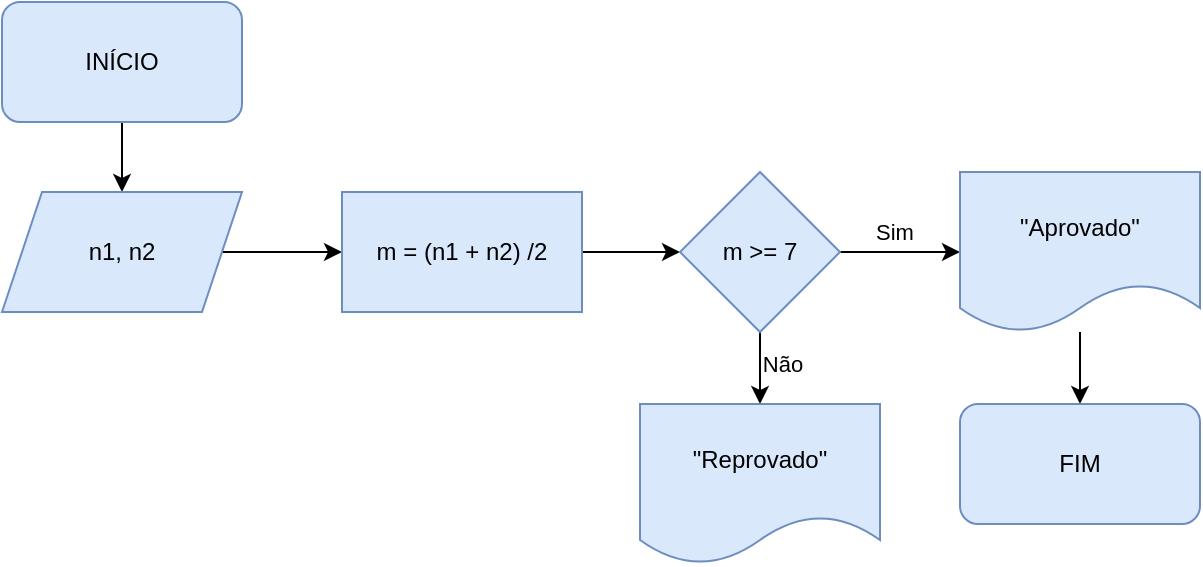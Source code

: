 <mxfile version="26.0.11">
  <diagram name="Página-1" id="3FB31W6lnzkkbIFUuxk8">
    <mxGraphModel dx="1674" dy="796" grid="1" gridSize="10" guides="1" tooltips="1" connect="1" arrows="1" fold="1" page="1" pageScale="1" pageWidth="827" pageHeight="1169" math="0" shadow="0">
      <root>
        <mxCell id="0" />
        <mxCell id="1" parent="0" />
        <mxCell id="vgUfGtnhfAbGP5xbuHzQ-3" value="" style="edgeStyle=orthogonalEdgeStyle;rounded=0;orthogonalLoop=1;jettySize=auto;html=1;entryX=0.5;entryY=0;entryDx=0;entryDy=0;" parent="1" source="vgUfGtnhfAbGP5xbuHzQ-1" target="vgUfGtnhfAbGP5xbuHzQ-4" edge="1">
          <mxGeometry relative="1" as="geometry">
            <mxPoint x="28" y="414" as="targetPoint" />
          </mxGeometry>
        </mxCell>
        <mxCell id="vgUfGtnhfAbGP5xbuHzQ-1" value="INÍCIO" style="rounded=1;whiteSpace=wrap;html=1;fillColor=#dae8fc;strokeColor=#6c8ebf;" parent="1" vertex="1">
          <mxGeometry x="49" y="319" width="120" height="60" as="geometry" />
        </mxCell>
        <mxCell id="vgUfGtnhfAbGP5xbuHzQ-6" value="" style="edgeStyle=orthogonalEdgeStyle;rounded=0;orthogonalLoop=1;jettySize=auto;html=1;" parent="1" source="vgUfGtnhfAbGP5xbuHzQ-4" target="vgUfGtnhfAbGP5xbuHzQ-5" edge="1">
          <mxGeometry relative="1" as="geometry" />
        </mxCell>
        <mxCell id="vgUfGtnhfAbGP5xbuHzQ-4" value="n1, n2" style="shape=parallelogram;perimeter=parallelogramPerimeter;whiteSpace=wrap;html=1;fixedSize=1;fillColor=#dae8fc;strokeColor=#6c8ebf;" parent="1" vertex="1">
          <mxGeometry x="49" y="414" width="120" height="60" as="geometry" />
        </mxCell>
        <mxCell id="vgUfGtnhfAbGP5xbuHzQ-8" value="" style="edgeStyle=orthogonalEdgeStyle;rounded=0;orthogonalLoop=1;jettySize=auto;html=1;" parent="1" source="vgUfGtnhfAbGP5xbuHzQ-5" target="vgUfGtnhfAbGP5xbuHzQ-7" edge="1">
          <mxGeometry relative="1" as="geometry" />
        </mxCell>
        <mxCell id="vgUfGtnhfAbGP5xbuHzQ-5" value="m = (n1 + n2) /2" style="whiteSpace=wrap;html=1;fillColor=#dae8fc;strokeColor=#6c8ebf;" parent="1" vertex="1">
          <mxGeometry x="219" y="414" width="120" height="60" as="geometry" />
        </mxCell>
        <mxCell id="vgUfGtnhfAbGP5xbuHzQ-10" value="" style="edgeStyle=orthogonalEdgeStyle;rounded=0;orthogonalLoop=1;jettySize=auto;html=1;" parent="1" source="vgUfGtnhfAbGP5xbuHzQ-7" target="vgUfGtnhfAbGP5xbuHzQ-9" edge="1">
          <mxGeometry relative="1" as="geometry" />
        </mxCell>
        <mxCell id="vgUfGtnhfAbGP5xbuHzQ-11" value="Sim" style="edgeLabel;html=1;align=center;verticalAlign=middle;resizable=0;points=[];labelBackgroundColor=none;" parent="vgUfGtnhfAbGP5xbuHzQ-10" vertex="1" connectable="0">
          <mxGeometry x="-0.1" relative="1" as="geometry">
            <mxPoint y="-10" as="offset" />
          </mxGeometry>
        </mxCell>
        <mxCell id="vgUfGtnhfAbGP5xbuHzQ-13" value="" style="edgeStyle=orthogonalEdgeStyle;rounded=0;orthogonalLoop=1;jettySize=auto;html=1;entryX=0.5;entryY=0;entryDx=0;entryDy=0;" parent="1" source="vgUfGtnhfAbGP5xbuHzQ-7" target="vgUfGtnhfAbGP5xbuHzQ-22" edge="1">
          <mxGeometry relative="1" as="geometry">
            <mxPoint x="428" y="530" as="targetPoint" />
          </mxGeometry>
        </mxCell>
        <mxCell id="vgUfGtnhfAbGP5xbuHzQ-14" value="Não" style="edgeLabel;html=1;align=center;verticalAlign=middle;resizable=0;points=[];labelBackgroundColor=none;" parent="vgUfGtnhfAbGP5xbuHzQ-13" vertex="1" connectable="0">
          <mxGeometry x="-0.15" relative="1" as="geometry">
            <mxPoint x="11" y="-3" as="offset" />
          </mxGeometry>
        </mxCell>
        <mxCell id="vgUfGtnhfAbGP5xbuHzQ-7" value="m &amp;gt;= 7" style="rhombus;whiteSpace=wrap;html=1;fillColor=#dae8fc;strokeColor=#6c8ebf;" parent="1" vertex="1">
          <mxGeometry x="388" y="404" width="80" height="80" as="geometry" />
        </mxCell>
        <mxCell id="vgUfGtnhfAbGP5xbuHzQ-37" value="" style="edgeStyle=orthogonalEdgeStyle;rounded=0;orthogonalLoop=1;jettySize=auto;html=1;" parent="1" source="vgUfGtnhfAbGP5xbuHzQ-9" target="vgUfGtnhfAbGP5xbuHzQ-36" edge="1">
          <mxGeometry relative="1" as="geometry" />
        </mxCell>
        <mxCell id="vgUfGtnhfAbGP5xbuHzQ-9" value="&quot;Aprovado&quot;" style="shape=document;whiteSpace=wrap;html=1;boundedLbl=1;fillColor=#dae8fc;strokeColor=#6c8ebf;" parent="1" vertex="1">
          <mxGeometry x="528" y="404" width="120" height="80" as="geometry" />
        </mxCell>
        <mxCell id="vgUfGtnhfAbGP5xbuHzQ-22" value="&quot;Reprovado&quot;" style="shape=document;whiteSpace=wrap;html=1;boundedLbl=1;fillColor=#dae8fc;strokeColor=#6c8ebf;" parent="1" vertex="1">
          <mxGeometry x="368" y="520" width="120" height="80" as="geometry" />
        </mxCell>
        <mxCell id="vgUfGtnhfAbGP5xbuHzQ-36" value="FIM" style="rounded=1;whiteSpace=wrap;html=1;fillColor=#dae8fc;strokeColor=#6c8ebf;" parent="1" vertex="1">
          <mxGeometry x="528" y="520" width="120" height="60" as="geometry" />
        </mxCell>
      </root>
    </mxGraphModel>
  </diagram>
</mxfile>
